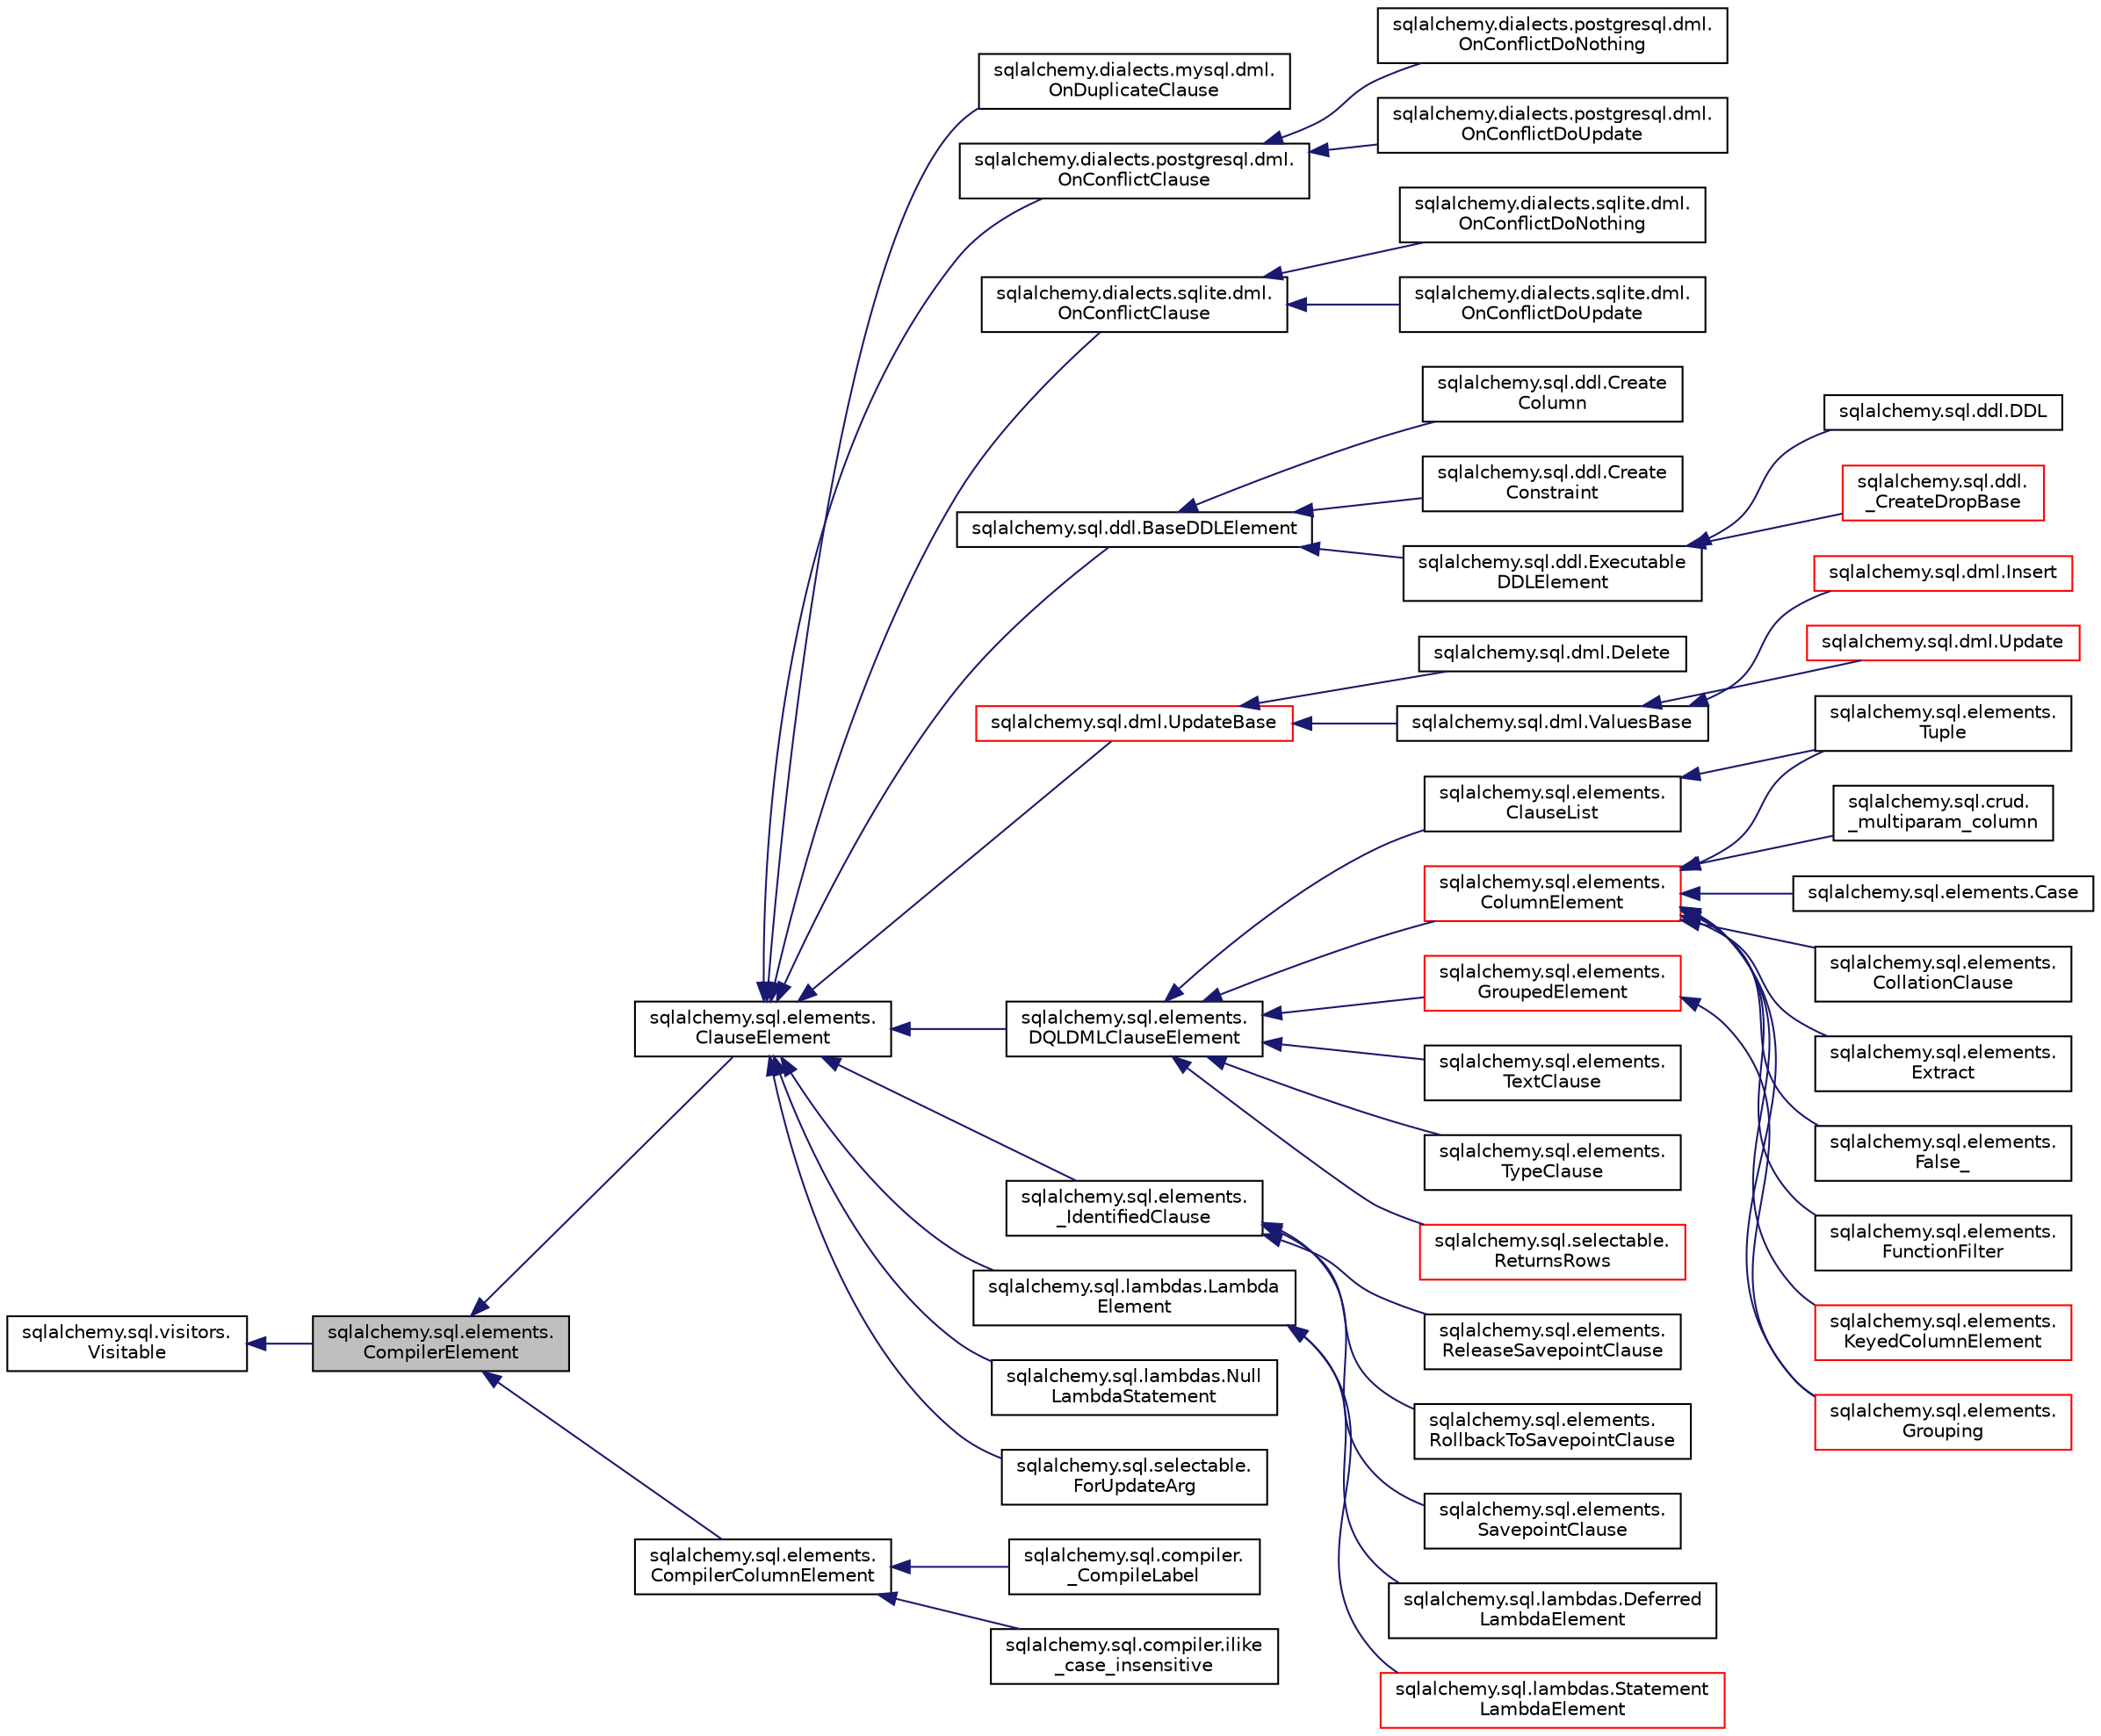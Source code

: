 digraph "sqlalchemy.sql.elements.CompilerElement"
{
 // LATEX_PDF_SIZE
  edge [fontname="Helvetica",fontsize="10",labelfontname="Helvetica",labelfontsize="10"];
  node [fontname="Helvetica",fontsize="10",shape=record];
  rankdir="LR";
  Node1 [label="sqlalchemy.sql.elements.\lCompilerElement",height=0.2,width=0.4,color="black", fillcolor="grey75", style="filled", fontcolor="black",tooltip=" "];
  Node2 -> Node1 [dir="back",color="midnightblue",fontsize="10",style="solid",fontname="Helvetica"];
  Node2 [label="sqlalchemy.sql.visitors.\lVisitable",height=0.2,width=0.4,color="black", fillcolor="white", style="filled",URL="$classsqlalchemy_1_1sql_1_1visitors_1_1Visitable.html",tooltip=" "];
  Node1 -> Node3 [dir="back",color="midnightblue",fontsize="10",style="solid",fontname="Helvetica"];
  Node3 [label="sqlalchemy.sql.elements.\lClauseElement",height=0.2,width=0.4,color="black", fillcolor="white", style="filled",URL="$classsqlalchemy_1_1sql_1_1elements_1_1ClauseElement.html",tooltip=" "];
  Node3 -> Node4 [dir="back",color="midnightblue",fontsize="10",style="solid",fontname="Helvetica"];
  Node4 [label="sqlalchemy.dialects.mysql.dml.\lOnDuplicateClause",height=0.2,width=0.4,color="black", fillcolor="white", style="filled",URL="$classsqlalchemy_1_1dialects_1_1mysql_1_1dml_1_1OnDuplicateClause.html",tooltip=" "];
  Node3 -> Node5 [dir="back",color="midnightblue",fontsize="10",style="solid",fontname="Helvetica"];
  Node5 [label="sqlalchemy.dialects.postgresql.dml.\lOnConflictClause",height=0.2,width=0.4,color="black", fillcolor="white", style="filled",URL="$classsqlalchemy_1_1dialects_1_1postgresql_1_1dml_1_1OnConflictClause.html",tooltip=" "];
  Node5 -> Node6 [dir="back",color="midnightblue",fontsize="10",style="solid",fontname="Helvetica"];
  Node6 [label="sqlalchemy.dialects.postgresql.dml.\lOnConflictDoNothing",height=0.2,width=0.4,color="black", fillcolor="white", style="filled",URL="$classsqlalchemy_1_1dialects_1_1postgresql_1_1dml_1_1OnConflictDoNothing.html",tooltip=" "];
  Node5 -> Node7 [dir="back",color="midnightblue",fontsize="10",style="solid",fontname="Helvetica"];
  Node7 [label="sqlalchemy.dialects.postgresql.dml.\lOnConflictDoUpdate",height=0.2,width=0.4,color="black", fillcolor="white", style="filled",URL="$classsqlalchemy_1_1dialects_1_1postgresql_1_1dml_1_1OnConflictDoUpdate.html",tooltip=" "];
  Node3 -> Node8 [dir="back",color="midnightblue",fontsize="10",style="solid",fontname="Helvetica"];
  Node8 [label="sqlalchemy.dialects.sqlite.dml.\lOnConflictClause",height=0.2,width=0.4,color="black", fillcolor="white", style="filled",URL="$classsqlalchemy_1_1dialects_1_1sqlite_1_1dml_1_1OnConflictClause.html",tooltip=" "];
  Node8 -> Node9 [dir="back",color="midnightblue",fontsize="10",style="solid",fontname="Helvetica"];
  Node9 [label="sqlalchemy.dialects.sqlite.dml.\lOnConflictDoNothing",height=0.2,width=0.4,color="black", fillcolor="white", style="filled",URL="$classsqlalchemy_1_1dialects_1_1sqlite_1_1dml_1_1OnConflictDoNothing.html",tooltip=" "];
  Node8 -> Node10 [dir="back",color="midnightblue",fontsize="10",style="solid",fontname="Helvetica"];
  Node10 [label="sqlalchemy.dialects.sqlite.dml.\lOnConflictDoUpdate",height=0.2,width=0.4,color="black", fillcolor="white", style="filled",URL="$classsqlalchemy_1_1dialects_1_1sqlite_1_1dml_1_1OnConflictDoUpdate.html",tooltip=" "];
  Node3 -> Node11 [dir="back",color="midnightblue",fontsize="10",style="solid",fontname="Helvetica"];
  Node11 [label="sqlalchemy.sql.ddl.BaseDDLElement",height=0.2,width=0.4,color="black", fillcolor="white", style="filled",URL="$classsqlalchemy_1_1sql_1_1ddl_1_1BaseDDLElement.html",tooltip=" "];
  Node11 -> Node12 [dir="back",color="midnightblue",fontsize="10",style="solid",fontname="Helvetica"];
  Node12 [label="sqlalchemy.sql.ddl.Create\lColumn",height=0.2,width=0.4,color="black", fillcolor="white", style="filled",URL="$classsqlalchemy_1_1sql_1_1ddl_1_1CreateColumn.html",tooltip=" "];
  Node11 -> Node13 [dir="back",color="midnightblue",fontsize="10",style="solid",fontname="Helvetica"];
  Node13 [label="sqlalchemy.sql.ddl.Create\lConstraint",height=0.2,width=0.4,color="black", fillcolor="white", style="filled",URL="$classsqlalchemy_1_1sql_1_1ddl_1_1CreateConstraint.html",tooltip=" "];
  Node11 -> Node14 [dir="back",color="midnightblue",fontsize="10",style="solid",fontname="Helvetica"];
  Node14 [label="sqlalchemy.sql.ddl.Executable\lDDLElement",height=0.2,width=0.4,color="black", fillcolor="white", style="filled",URL="$classsqlalchemy_1_1sql_1_1ddl_1_1ExecutableDDLElement.html",tooltip=" "];
  Node14 -> Node15 [dir="back",color="midnightblue",fontsize="10",style="solid",fontname="Helvetica"];
  Node15 [label="sqlalchemy.sql.ddl.DDL",height=0.2,width=0.4,color="black", fillcolor="white", style="filled",URL="$classsqlalchemy_1_1sql_1_1ddl_1_1DDL.html",tooltip=" "];
  Node14 -> Node16 [dir="back",color="midnightblue",fontsize="10",style="solid",fontname="Helvetica"];
  Node16 [label="sqlalchemy.sql.ddl.\l_CreateDropBase",height=0.2,width=0.4,color="red", fillcolor="white", style="filled",URL="$classsqlalchemy_1_1sql_1_1ddl_1_1__CreateDropBase.html",tooltip=" "];
  Node3 -> Node40 [dir="back",color="midnightblue",fontsize="10",style="solid",fontname="Helvetica"];
  Node40 [label="sqlalchemy.sql.dml.UpdateBase",height=0.2,width=0.4,color="red", fillcolor="white", style="filled",URL="$classsqlalchemy_1_1sql_1_1dml_1_1UpdateBase.html",tooltip=" "];
  Node40 -> Node41 [dir="back",color="midnightblue",fontsize="10",style="solid",fontname="Helvetica"];
  Node41 [label="sqlalchemy.sql.dml.Delete",height=0.2,width=0.4,color="black", fillcolor="white", style="filled",URL="$classsqlalchemy_1_1sql_1_1dml_1_1Delete.html",tooltip=" "];
  Node40 -> Node42 [dir="back",color="midnightblue",fontsize="10",style="solid",fontname="Helvetica"];
  Node42 [label="sqlalchemy.sql.dml.ValuesBase",height=0.2,width=0.4,color="black", fillcolor="white", style="filled",URL="$classsqlalchemy_1_1sql_1_1dml_1_1ValuesBase.html",tooltip=" "];
  Node42 -> Node43 [dir="back",color="midnightblue",fontsize="10",style="solid",fontname="Helvetica"];
  Node43 [label="sqlalchemy.sql.dml.Insert",height=0.2,width=0.4,color="red", fillcolor="white", style="filled",URL="$classsqlalchemy_1_1sql_1_1dml_1_1Insert.html",tooltip=" "];
  Node42 -> Node45 [dir="back",color="midnightblue",fontsize="10",style="solid",fontname="Helvetica"];
  Node45 [label="sqlalchemy.sql.dml.Update",height=0.2,width=0.4,color="red", fillcolor="white", style="filled",URL="$classsqlalchemy_1_1sql_1_1dml_1_1Update.html",tooltip=" "];
  Node3 -> Node48 [dir="back",color="midnightblue",fontsize="10",style="solid",fontname="Helvetica"];
  Node48 [label="sqlalchemy.sql.elements.\lDQLDMLClauseElement",height=0.2,width=0.4,color="black", fillcolor="white", style="filled",URL="$classsqlalchemy_1_1sql_1_1elements_1_1DQLDMLClauseElement.html",tooltip=" "];
  Node48 -> Node49 [dir="back",color="midnightblue",fontsize="10",style="solid",fontname="Helvetica"];
  Node49 [label="sqlalchemy.sql.elements.\lClauseList",height=0.2,width=0.4,color="black", fillcolor="white", style="filled",URL="$classsqlalchemy_1_1sql_1_1elements_1_1ClauseList.html",tooltip=" "];
  Node49 -> Node50 [dir="back",color="midnightblue",fontsize="10",style="solid",fontname="Helvetica"];
  Node50 [label="sqlalchemy.sql.elements.\lTuple",height=0.2,width=0.4,color="black", fillcolor="white", style="filled",URL="$classsqlalchemy_1_1sql_1_1elements_1_1Tuple.html",tooltip=" "];
  Node48 -> Node51 [dir="back",color="midnightblue",fontsize="10",style="solid",fontname="Helvetica"];
  Node51 [label="sqlalchemy.sql.elements.\lColumnElement",height=0.2,width=0.4,color="red", fillcolor="white", style="filled",URL="$classsqlalchemy_1_1sql_1_1elements_1_1ColumnElement.html",tooltip=" "];
  Node51 -> Node52 [dir="back",color="midnightblue",fontsize="10",style="solid",fontname="Helvetica"];
  Node52 [label="sqlalchemy.sql.crud.\l_multiparam_column",height=0.2,width=0.4,color="black", fillcolor="white", style="filled",URL="$classsqlalchemy_1_1sql_1_1crud_1_1__multiparam__column.html",tooltip=" "];
  Node51 -> Node53 [dir="back",color="midnightblue",fontsize="10",style="solid",fontname="Helvetica"];
  Node53 [label="sqlalchemy.sql.elements.Case",height=0.2,width=0.4,color="black", fillcolor="white", style="filled",URL="$classsqlalchemy_1_1sql_1_1elements_1_1Case.html",tooltip=" "];
  Node51 -> Node54 [dir="back",color="midnightblue",fontsize="10",style="solid",fontname="Helvetica"];
  Node54 [label="sqlalchemy.sql.elements.\lCollationClause",height=0.2,width=0.4,color="black", fillcolor="white", style="filled",URL="$classsqlalchemy_1_1sql_1_1elements_1_1CollationClause.html",tooltip=" "];
  Node51 -> Node55 [dir="back",color="midnightblue",fontsize="10",style="solid",fontname="Helvetica"];
  Node55 [label="sqlalchemy.sql.elements.\lExtract",height=0.2,width=0.4,color="black", fillcolor="white", style="filled",URL="$classsqlalchemy_1_1sql_1_1elements_1_1Extract.html",tooltip=" "];
  Node51 -> Node56 [dir="back",color="midnightblue",fontsize="10",style="solid",fontname="Helvetica"];
  Node56 [label="sqlalchemy.sql.elements.\lFalse_",height=0.2,width=0.4,color="black", fillcolor="white", style="filled",URL="$classsqlalchemy_1_1sql_1_1elements_1_1False__.html",tooltip=" "];
  Node51 -> Node57 [dir="back",color="midnightblue",fontsize="10",style="solid",fontname="Helvetica"];
  Node57 [label="sqlalchemy.sql.elements.\lFunctionFilter",height=0.2,width=0.4,color="black", fillcolor="white", style="filled",URL="$classsqlalchemy_1_1sql_1_1elements_1_1FunctionFilter.html",tooltip=" "];
  Node51 -> Node58 [dir="back",color="midnightblue",fontsize="10",style="solid",fontname="Helvetica"];
  Node58 [label="sqlalchemy.sql.elements.\lGrouping",height=0.2,width=0.4,color="red", fillcolor="white", style="filled",URL="$classsqlalchemy_1_1sql_1_1elements_1_1Grouping.html",tooltip=" "];
  Node51 -> Node60 [dir="back",color="midnightblue",fontsize="10",style="solid",fontname="Helvetica"];
  Node60 [label="sqlalchemy.sql.elements.\lKeyedColumnElement",height=0.2,width=0.4,color="red", fillcolor="white", style="filled",URL="$classsqlalchemy_1_1sql_1_1elements_1_1KeyedColumnElement.html",tooltip=" "];
  Node51 -> Node50 [dir="back",color="midnightblue",fontsize="10",style="solid",fontname="Helvetica"];
  Node48 -> Node129 [dir="back",color="midnightblue",fontsize="10",style="solid",fontname="Helvetica"];
  Node129 [label="sqlalchemy.sql.elements.\lGroupedElement",height=0.2,width=0.4,color="red", fillcolor="white", style="filled",URL="$classsqlalchemy_1_1sql_1_1elements_1_1GroupedElement.html",tooltip=" "];
  Node129 -> Node58 [dir="back",color="midnightblue",fontsize="10",style="solid",fontname="Helvetica"];
  Node48 -> Node134 [dir="back",color="midnightblue",fontsize="10",style="solid",fontname="Helvetica"];
  Node134 [label="sqlalchemy.sql.elements.\lTextClause",height=0.2,width=0.4,color="black", fillcolor="white", style="filled",URL="$classsqlalchemy_1_1sql_1_1elements_1_1TextClause.html",tooltip=" "];
  Node48 -> Node135 [dir="back",color="midnightblue",fontsize="10",style="solid",fontname="Helvetica"];
  Node135 [label="sqlalchemy.sql.elements.\lTypeClause",height=0.2,width=0.4,color="black", fillcolor="white", style="filled",URL="$classsqlalchemy_1_1sql_1_1elements_1_1TypeClause.html",tooltip=" "];
  Node48 -> Node136 [dir="back",color="midnightblue",fontsize="10",style="solid",fontname="Helvetica"];
  Node136 [label="sqlalchemy.sql.selectable.\lReturnsRows",height=0.2,width=0.4,color="red", fillcolor="white", style="filled",URL="$classsqlalchemy_1_1sql_1_1selectable_1_1ReturnsRows.html",tooltip=" "];
  Node3 -> Node162 [dir="back",color="midnightblue",fontsize="10",style="solid",fontname="Helvetica"];
  Node162 [label="sqlalchemy.sql.elements.\l_IdentifiedClause",height=0.2,width=0.4,color="black", fillcolor="white", style="filled",URL="$classsqlalchemy_1_1sql_1_1elements_1_1__IdentifiedClause.html",tooltip=" "];
  Node162 -> Node163 [dir="back",color="midnightblue",fontsize="10",style="solid",fontname="Helvetica"];
  Node163 [label="sqlalchemy.sql.elements.\lReleaseSavepointClause",height=0.2,width=0.4,color="black", fillcolor="white", style="filled",URL="$classsqlalchemy_1_1sql_1_1elements_1_1ReleaseSavepointClause.html",tooltip=" "];
  Node162 -> Node164 [dir="back",color="midnightblue",fontsize="10",style="solid",fontname="Helvetica"];
  Node164 [label="sqlalchemy.sql.elements.\lRollbackToSavepointClause",height=0.2,width=0.4,color="black", fillcolor="white", style="filled",URL="$classsqlalchemy_1_1sql_1_1elements_1_1RollbackToSavepointClause.html",tooltip=" "];
  Node162 -> Node165 [dir="back",color="midnightblue",fontsize="10",style="solid",fontname="Helvetica"];
  Node165 [label="sqlalchemy.sql.elements.\lSavepointClause",height=0.2,width=0.4,color="black", fillcolor="white", style="filled",URL="$classsqlalchemy_1_1sql_1_1elements_1_1SavepointClause.html",tooltip=" "];
  Node3 -> Node166 [dir="back",color="midnightblue",fontsize="10",style="solid",fontname="Helvetica"];
  Node166 [label="sqlalchemy.sql.lambdas.Lambda\lElement",height=0.2,width=0.4,color="black", fillcolor="white", style="filled",URL="$classsqlalchemy_1_1sql_1_1lambdas_1_1LambdaElement.html",tooltip=" "];
  Node166 -> Node167 [dir="back",color="midnightblue",fontsize="10",style="solid",fontname="Helvetica"];
  Node167 [label="sqlalchemy.sql.lambdas.Deferred\lLambdaElement",height=0.2,width=0.4,color="black", fillcolor="white", style="filled",URL="$classsqlalchemy_1_1sql_1_1lambdas_1_1DeferredLambdaElement.html",tooltip=" "];
  Node166 -> Node168 [dir="back",color="midnightblue",fontsize="10",style="solid",fontname="Helvetica"];
  Node168 [label="sqlalchemy.sql.lambdas.Statement\lLambdaElement",height=0.2,width=0.4,color="red", fillcolor="white", style="filled",URL="$classsqlalchemy_1_1sql_1_1lambdas_1_1StatementLambdaElement.html",tooltip=" "];
  Node3 -> Node170 [dir="back",color="midnightblue",fontsize="10",style="solid",fontname="Helvetica"];
  Node170 [label="sqlalchemy.sql.lambdas.Null\lLambdaStatement",height=0.2,width=0.4,color="black", fillcolor="white", style="filled",URL="$classsqlalchemy_1_1sql_1_1lambdas_1_1NullLambdaStatement.html",tooltip=" "];
  Node3 -> Node171 [dir="back",color="midnightblue",fontsize="10",style="solid",fontname="Helvetica"];
  Node171 [label="sqlalchemy.sql.selectable.\lForUpdateArg",height=0.2,width=0.4,color="black", fillcolor="white", style="filled",URL="$classsqlalchemy_1_1sql_1_1selectable_1_1ForUpdateArg.html",tooltip=" "];
  Node1 -> Node172 [dir="back",color="midnightblue",fontsize="10",style="solid",fontname="Helvetica"];
  Node172 [label="sqlalchemy.sql.elements.\lCompilerColumnElement",height=0.2,width=0.4,color="black", fillcolor="white", style="filled",URL="$classsqlalchemy_1_1sql_1_1elements_1_1CompilerColumnElement.html",tooltip=" "];
  Node172 -> Node173 [dir="back",color="midnightblue",fontsize="10",style="solid",fontname="Helvetica"];
  Node173 [label="sqlalchemy.sql.compiler.\l_CompileLabel",height=0.2,width=0.4,color="black", fillcolor="white", style="filled",URL="$classsqlalchemy_1_1sql_1_1compiler_1_1__CompileLabel.html",tooltip=" "];
  Node172 -> Node174 [dir="back",color="midnightblue",fontsize="10",style="solid",fontname="Helvetica"];
  Node174 [label="sqlalchemy.sql.compiler.ilike\l_case_insensitive",height=0.2,width=0.4,color="black", fillcolor="white", style="filled",URL="$classsqlalchemy_1_1sql_1_1compiler_1_1ilike__case__insensitive.html",tooltip=" "];
}
